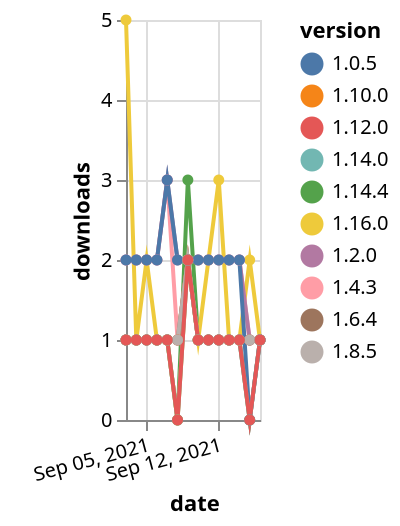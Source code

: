 {"$schema": "https://vega.github.io/schema/vega-lite/v5.json", "description": "A simple bar chart with embedded data.", "data": {"values": [{"date": "2021-09-03", "total": 276, "delta": 1, "version": "1.14.4"}, {"date": "2021-09-04", "total": 277, "delta": 1, "version": "1.14.4"}, {"date": "2021-09-05", "total": 278, "delta": 1, "version": "1.14.4"}, {"date": "2021-09-06", "total": 279, "delta": 1, "version": "1.14.4"}, {"date": "2021-09-07", "total": 280, "delta": 1, "version": "1.14.4"}, {"date": "2021-09-08", "total": 280, "delta": 0, "version": "1.14.4"}, {"date": "2021-09-09", "total": 283, "delta": 3, "version": "1.14.4"}, {"date": "2021-09-10", "total": 284, "delta": 1, "version": "1.14.4"}, {"date": "2021-09-11", "total": 285, "delta": 1, "version": "1.14.4"}, {"date": "2021-09-12", "total": 286, "delta": 1, "version": "1.14.4"}, {"date": "2021-09-13", "total": 287, "delta": 1, "version": "1.14.4"}, {"date": "2021-09-14", "total": 288, "delta": 1, "version": "1.14.4"}, {"date": "2021-09-15", "total": 288, "delta": 0, "version": "1.14.4"}, {"date": "2021-09-16", "total": 289, "delta": 1, "version": "1.14.4"}, {"date": "2021-09-03", "total": 259, "delta": 1, "version": "1.10.0"}, {"date": "2021-09-04", "total": 260, "delta": 1, "version": "1.10.0"}, {"date": "2021-09-05", "total": 261, "delta": 1, "version": "1.10.0"}, {"date": "2021-09-06", "total": 262, "delta": 1, "version": "1.10.0"}, {"date": "2021-09-07", "total": 263, "delta": 1, "version": "1.10.0"}, {"date": "2021-09-08", "total": 264, "delta": 1, "version": "1.10.0"}, {"date": "2021-09-09", "total": 266, "delta": 2, "version": "1.10.0"}, {"date": "2021-09-10", "total": 267, "delta": 1, "version": "1.10.0"}, {"date": "2021-09-11", "total": 268, "delta": 1, "version": "1.10.0"}, {"date": "2021-09-12", "total": 269, "delta": 1, "version": "1.10.0"}, {"date": "2021-09-13", "total": 270, "delta": 1, "version": "1.10.0"}, {"date": "2021-09-14", "total": 271, "delta": 1, "version": "1.10.0"}, {"date": "2021-09-15", "total": 272, "delta": 1, "version": "1.10.0"}, {"date": "2021-09-16", "total": 273, "delta": 1, "version": "1.10.0"}, {"date": "2021-09-03", "total": 151, "delta": 5, "version": "1.16.0"}, {"date": "2021-09-04", "total": 152, "delta": 1, "version": "1.16.0"}, {"date": "2021-09-05", "total": 154, "delta": 2, "version": "1.16.0"}, {"date": "2021-09-06", "total": 155, "delta": 1, "version": "1.16.0"}, {"date": "2021-09-07", "total": 156, "delta": 1, "version": "1.16.0"}, {"date": "2021-09-08", "total": 156, "delta": 0, "version": "1.16.0"}, {"date": "2021-09-09", "total": 158, "delta": 2, "version": "1.16.0"}, {"date": "2021-09-10", "total": 159, "delta": 1, "version": "1.16.0"}, {"date": "2021-09-11", "total": 161, "delta": 2, "version": "1.16.0"}, {"date": "2021-09-12", "total": 164, "delta": 3, "version": "1.16.0"}, {"date": "2021-09-13", "total": 165, "delta": 1, "version": "1.16.0"}, {"date": "2021-09-14", "total": 166, "delta": 1, "version": "1.16.0"}, {"date": "2021-09-15", "total": 168, "delta": 2, "version": "1.16.0"}, {"date": "2021-09-16", "total": 169, "delta": 1, "version": "1.16.0"}, {"date": "2021-09-03", "total": 2364, "delta": 2, "version": "1.4.3"}, {"date": "2021-09-04", "total": 2366, "delta": 2, "version": "1.4.3"}, {"date": "2021-09-05", "total": 2368, "delta": 2, "version": "1.4.3"}, {"date": "2021-09-06", "total": 2370, "delta": 2, "version": "1.4.3"}, {"date": "2021-09-07", "total": 2373, "delta": 3, "version": "1.4.3"}, {"date": "2021-09-08", "total": 2374, "delta": 1, "version": "1.4.3"}, {"date": "2021-09-09", "total": 2376, "delta": 2, "version": "1.4.3"}, {"date": "2021-09-10", "total": 2378, "delta": 2, "version": "1.4.3"}, {"date": "2021-09-11", "total": 2380, "delta": 2, "version": "1.4.3"}, {"date": "2021-09-12", "total": 2382, "delta": 2, "version": "1.4.3"}, {"date": "2021-09-13", "total": 2384, "delta": 2, "version": "1.4.3"}, {"date": "2021-09-14", "total": 2386, "delta": 2, "version": "1.4.3"}, {"date": "2021-09-15", "total": 2387, "delta": 1, "version": "1.4.3"}, {"date": "2021-09-16", "total": 2388, "delta": 1, "version": "1.4.3"}, {"date": "2021-09-03", "total": 2731, "delta": 2, "version": "1.2.0"}, {"date": "2021-09-04", "total": 2733, "delta": 2, "version": "1.2.0"}, {"date": "2021-09-05", "total": 2735, "delta": 2, "version": "1.2.0"}, {"date": "2021-09-06", "total": 2737, "delta": 2, "version": "1.2.0"}, {"date": "2021-09-07", "total": 2740, "delta": 3, "version": "1.2.0"}, {"date": "2021-09-08", "total": 2742, "delta": 2, "version": "1.2.0"}, {"date": "2021-09-09", "total": 2744, "delta": 2, "version": "1.2.0"}, {"date": "2021-09-10", "total": 2746, "delta": 2, "version": "1.2.0"}, {"date": "2021-09-11", "total": 2748, "delta": 2, "version": "1.2.0"}, {"date": "2021-09-12", "total": 2750, "delta": 2, "version": "1.2.0"}, {"date": "2021-09-13", "total": 2752, "delta": 2, "version": "1.2.0"}, {"date": "2021-09-14", "total": 2754, "delta": 2, "version": "1.2.0"}, {"date": "2021-09-15", "total": 2755, "delta": 1, "version": "1.2.0"}, {"date": "2021-09-16", "total": 2756, "delta": 1, "version": "1.2.0"}, {"date": "2021-09-03", "total": 2704, "delta": 2, "version": "1.0.5"}, {"date": "2021-09-04", "total": 2706, "delta": 2, "version": "1.0.5"}, {"date": "2021-09-05", "total": 2708, "delta": 2, "version": "1.0.5"}, {"date": "2021-09-06", "total": 2710, "delta": 2, "version": "1.0.5"}, {"date": "2021-09-07", "total": 2713, "delta": 3, "version": "1.0.5"}, {"date": "2021-09-08", "total": 2715, "delta": 2, "version": "1.0.5"}, {"date": "2021-09-09", "total": 2717, "delta": 2, "version": "1.0.5"}, {"date": "2021-09-10", "total": 2719, "delta": 2, "version": "1.0.5"}, {"date": "2021-09-11", "total": 2721, "delta": 2, "version": "1.0.5"}, {"date": "2021-09-12", "total": 2723, "delta": 2, "version": "1.0.5"}, {"date": "2021-09-13", "total": 2725, "delta": 2, "version": "1.0.5"}, {"date": "2021-09-14", "total": 2727, "delta": 2, "version": "1.0.5"}, {"date": "2021-09-15", "total": 2727, "delta": 0, "version": "1.0.5"}, {"date": "2021-09-16", "total": 2728, "delta": 1, "version": "1.0.5"}, {"date": "2021-09-03", "total": 319, "delta": 1, "version": "1.6.4"}, {"date": "2021-09-04", "total": 320, "delta": 1, "version": "1.6.4"}, {"date": "2021-09-05", "total": 321, "delta": 1, "version": "1.6.4"}, {"date": "2021-09-06", "total": 322, "delta": 1, "version": "1.6.4"}, {"date": "2021-09-07", "total": 323, "delta": 1, "version": "1.6.4"}, {"date": "2021-09-08", "total": 324, "delta": 1, "version": "1.6.4"}, {"date": "2021-09-09", "total": 326, "delta": 2, "version": "1.6.4"}, {"date": "2021-09-10", "total": 327, "delta": 1, "version": "1.6.4"}, {"date": "2021-09-11", "total": 328, "delta": 1, "version": "1.6.4"}, {"date": "2021-09-12", "total": 329, "delta": 1, "version": "1.6.4"}, {"date": "2021-09-13", "total": 330, "delta": 1, "version": "1.6.4"}, {"date": "2021-09-14", "total": 331, "delta": 1, "version": "1.6.4"}, {"date": "2021-09-15", "total": 332, "delta": 1, "version": "1.6.4"}, {"date": "2021-09-16", "total": 333, "delta": 1, "version": "1.6.4"}, {"date": "2021-09-03", "total": 250, "delta": 1, "version": "1.8.5"}, {"date": "2021-09-04", "total": 251, "delta": 1, "version": "1.8.5"}, {"date": "2021-09-05", "total": 252, "delta": 1, "version": "1.8.5"}, {"date": "2021-09-06", "total": 253, "delta": 1, "version": "1.8.5"}, {"date": "2021-09-07", "total": 254, "delta": 1, "version": "1.8.5"}, {"date": "2021-09-08", "total": 255, "delta": 1, "version": "1.8.5"}, {"date": "2021-09-09", "total": 257, "delta": 2, "version": "1.8.5"}, {"date": "2021-09-10", "total": 258, "delta": 1, "version": "1.8.5"}, {"date": "2021-09-11", "total": 259, "delta": 1, "version": "1.8.5"}, {"date": "2021-09-12", "total": 260, "delta": 1, "version": "1.8.5"}, {"date": "2021-09-13", "total": 261, "delta": 1, "version": "1.8.5"}, {"date": "2021-09-14", "total": 262, "delta": 1, "version": "1.8.5"}, {"date": "2021-09-15", "total": 263, "delta": 1, "version": "1.8.5"}, {"date": "2021-09-16", "total": 264, "delta": 1, "version": "1.8.5"}, {"date": "2021-09-03", "total": 172, "delta": 1, "version": "1.14.0"}, {"date": "2021-09-04", "total": 173, "delta": 1, "version": "1.14.0"}, {"date": "2021-09-05", "total": 174, "delta": 1, "version": "1.14.0"}, {"date": "2021-09-06", "total": 175, "delta": 1, "version": "1.14.0"}, {"date": "2021-09-07", "total": 176, "delta": 1, "version": "1.14.0"}, {"date": "2021-09-08", "total": 176, "delta": 0, "version": "1.14.0"}, {"date": "2021-09-09", "total": 178, "delta": 2, "version": "1.14.0"}, {"date": "2021-09-10", "total": 179, "delta": 1, "version": "1.14.0"}, {"date": "2021-09-11", "total": 180, "delta": 1, "version": "1.14.0"}, {"date": "2021-09-12", "total": 181, "delta": 1, "version": "1.14.0"}, {"date": "2021-09-13", "total": 182, "delta": 1, "version": "1.14.0"}, {"date": "2021-09-14", "total": 183, "delta": 1, "version": "1.14.0"}, {"date": "2021-09-15", "total": 183, "delta": 0, "version": "1.14.0"}, {"date": "2021-09-16", "total": 184, "delta": 1, "version": "1.14.0"}, {"date": "2021-09-03", "total": 229, "delta": 1, "version": "1.12.0"}, {"date": "2021-09-04", "total": 230, "delta": 1, "version": "1.12.0"}, {"date": "2021-09-05", "total": 231, "delta": 1, "version": "1.12.0"}, {"date": "2021-09-06", "total": 232, "delta": 1, "version": "1.12.0"}, {"date": "2021-09-07", "total": 233, "delta": 1, "version": "1.12.0"}, {"date": "2021-09-08", "total": 233, "delta": 0, "version": "1.12.0"}, {"date": "2021-09-09", "total": 235, "delta": 2, "version": "1.12.0"}, {"date": "2021-09-10", "total": 236, "delta": 1, "version": "1.12.0"}, {"date": "2021-09-11", "total": 237, "delta": 1, "version": "1.12.0"}, {"date": "2021-09-12", "total": 238, "delta": 1, "version": "1.12.0"}, {"date": "2021-09-13", "total": 239, "delta": 1, "version": "1.12.0"}, {"date": "2021-09-14", "total": 240, "delta": 1, "version": "1.12.0"}, {"date": "2021-09-15", "total": 240, "delta": 0, "version": "1.12.0"}, {"date": "2021-09-16", "total": 241, "delta": 1, "version": "1.12.0"}]}, "width": "container", "mark": {"type": "line", "point": {"filled": true}}, "encoding": {"x": {"field": "date", "type": "temporal", "timeUnit": "yearmonthdate", "title": "date", "axis": {"labelAngle": -15}}, "y": {"field": "delta", "type": "quantitative", "title": "downloads"}, "color": {"field": "version", "type": "nominal"}, "tooltip": {"field": "delta"}}}
